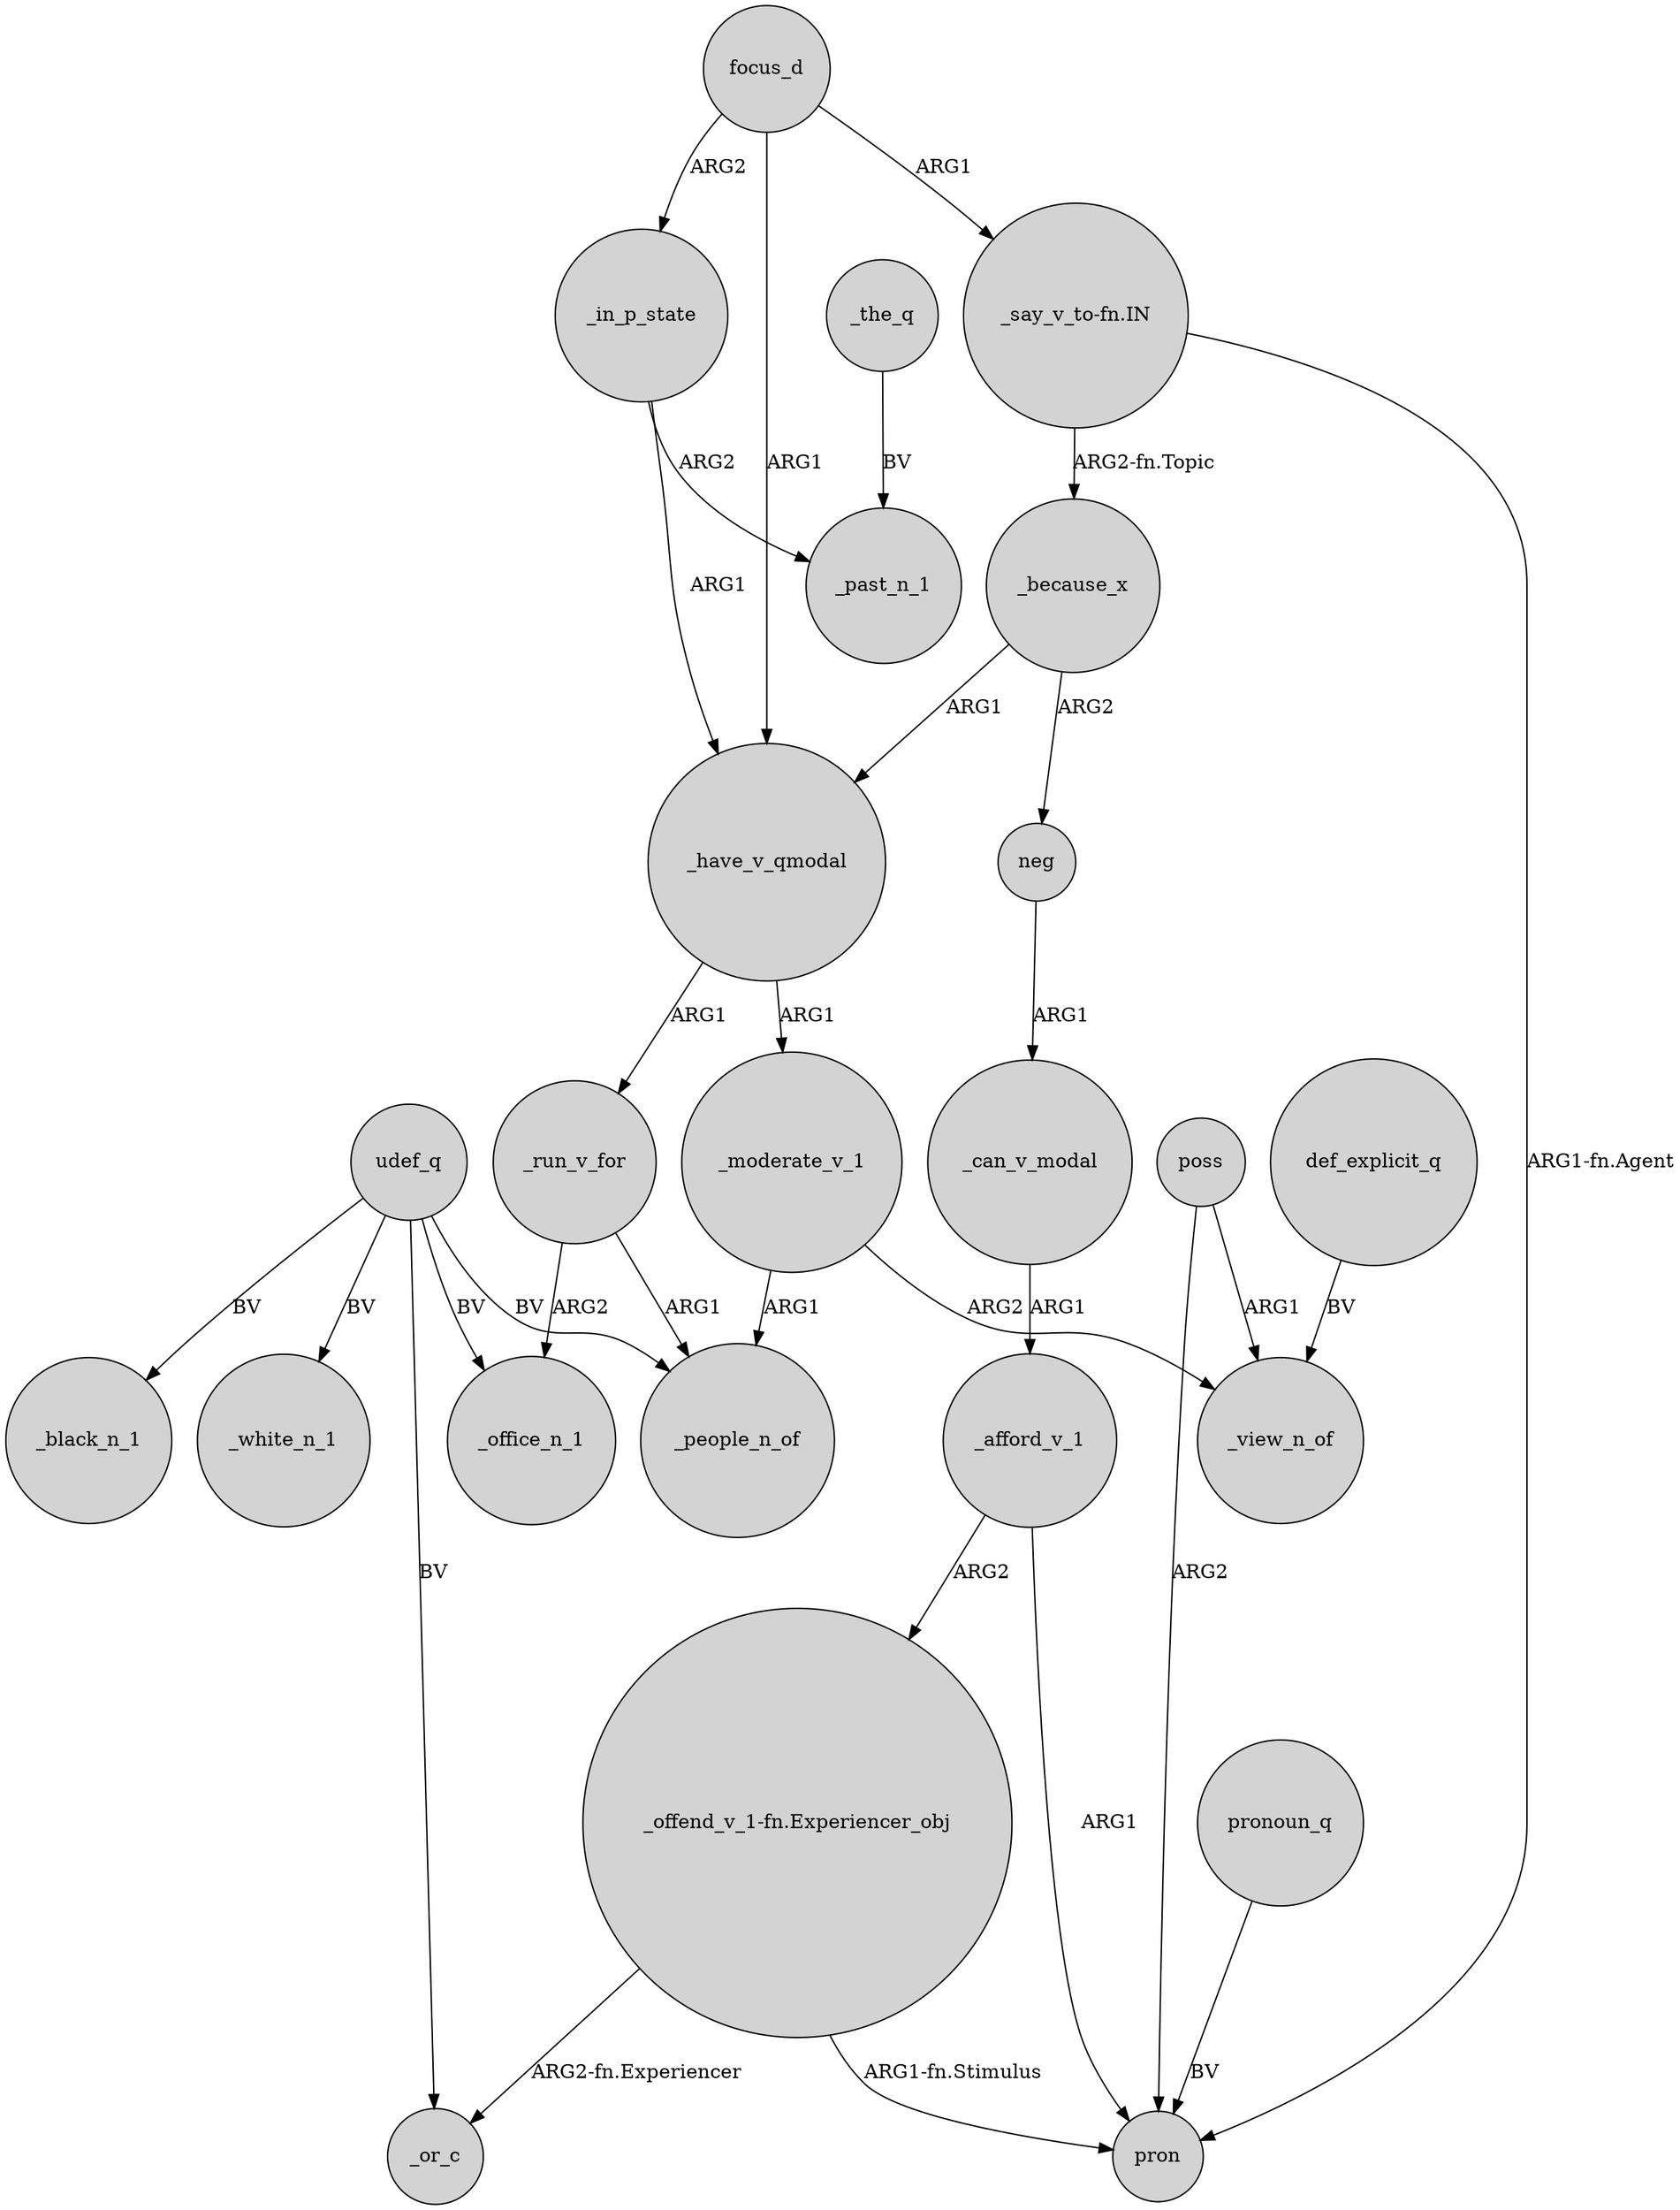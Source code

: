 digraph {
	node [shape=circle style=filled]
	_moderate_v_1 -> _people_n_of [label=ARG1]
	_moderate_v_1 -> _view_n_of [label=ARG2]
	poss -> pron [label=ARG2]
	"_offend_v_1-fn.Experiencer_obj" -> pron [label="ARG1-fn.Stimulus"]
	udef_q -> _office_n_1 [label=BV]
	focus_d -> _in_p_state [label=ARG2]
	udef_q -> _white_n_1 [label=BV]
	_in_p_state -> _past_n_1 [label=ARG2]
	_because_x -> _have_v_qmodal [label=ARG1]
	udef_q -> _or_c [label=BV]
	_have_v_qmodal -> _moderate_v_1 [label=ARG1]
	_afford_v_1 -> "_offend_v_1-fn.Experiencer_obj" [label=ARG2]
	poss -> _view_n_of [label=ARG1]
	_in_p_state -> _have_v_qmodal [label=ARG1]
	_because_x -> neg [label=ARG2]
	_can_v_modal -> _afford_v_1 [label=ARG1]
	"_say_v_to-fn.IN" -> _because_x [label="ARG2-fn.Topic"]
	_afford_v_1 -> pron [label=ARG1]
	pronoun_q -> pron [label=BV]
	udef_q -> _people_n_of [label=BV]
	_have_v_qmodal -> _run_v_for [label=ARG1]
	focus_d -> _have_v_qmodal [label=ARG1]
	_the_q -> _past_n_1 [label=BV]
	udef_q -> _black_n_1 [label=BV]
	"_offend_v_1-fn.Experiencer_obj" -> _or_c [label="ARG2-fn.Experiencer"]
	def_explicit_q -> _view_n_of [label=BV]
	"_say_v_to-fn.IN" -> pron [label="ARG1-fn.Agent"]
	_run_v_for -> _people_n_of [label=ARG1]
	_run_v_for -> _office_n_1 [label=ARG2]
	neg -> _can_v_modal [label=ARG1]
	focus_d -> "_say_v_to-fn.IN" [label=ARG1]
}
